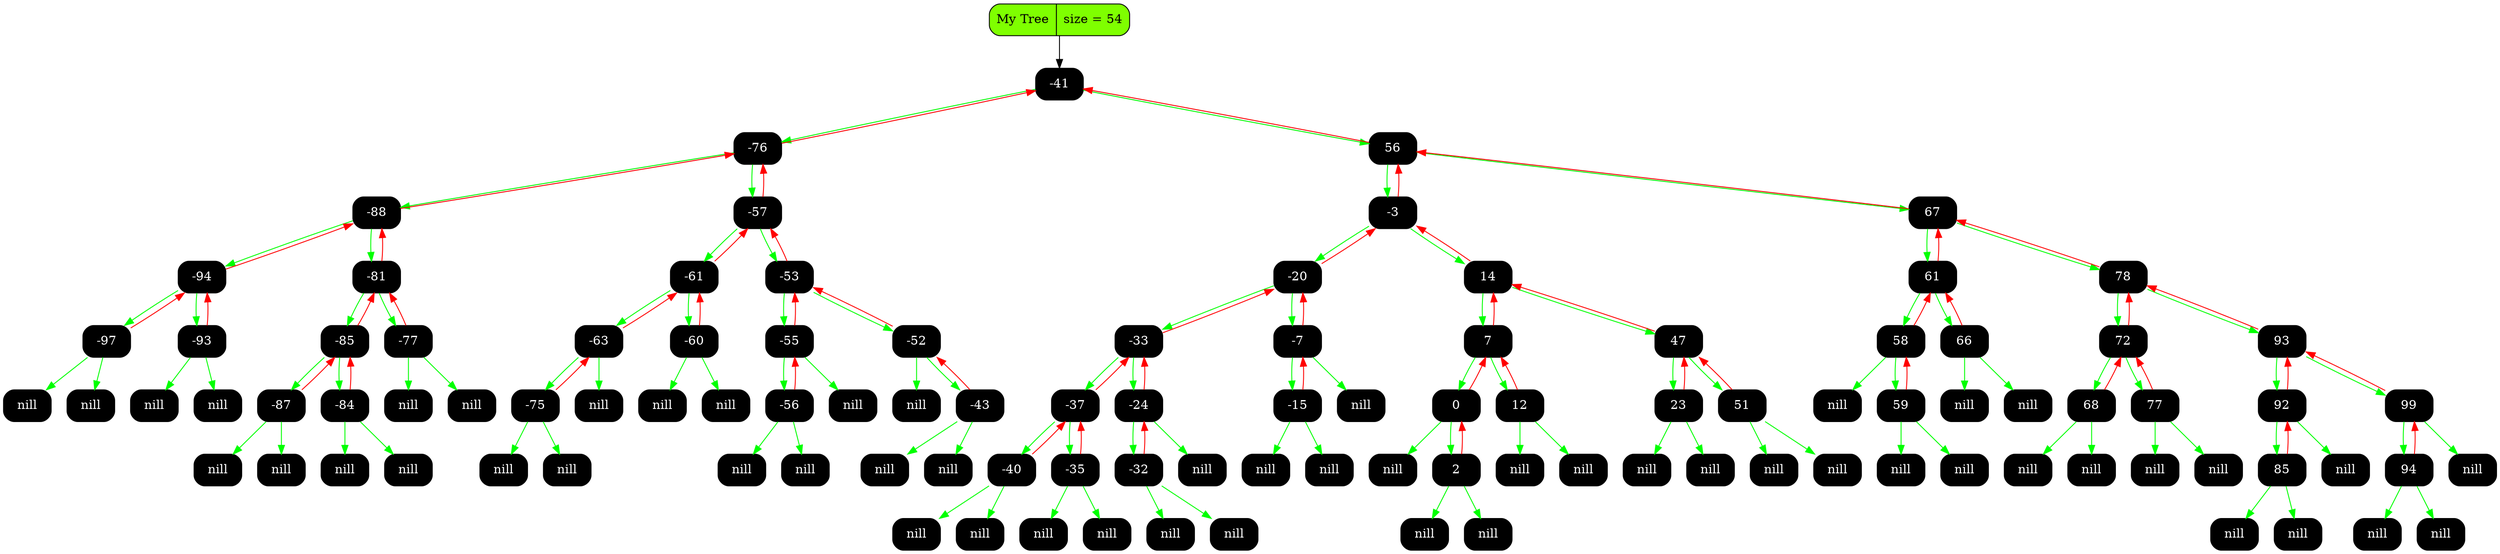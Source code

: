 digraph Tree
{
   rankdir = HR;
   node[fontsize=14];
   edge[color="black",fontcolor="blue",fontsize=12];
   tree[shape = Mrecord, style = filled, fillcolor = "chartreuse1", label = "My Tree | size = 54"];
   "0x604000000150"[shape = Mrecord, style = filled, fontcolor = "white", fillcolor = "black",   label = " <value> -41"];
  "0x604000000150" -> "0x6040000002d0" [color = "green"];
  "0x6040000002d0" -> "0x604000000150" [color = "red"];
  "0x604000000150" -> "0x604000000410" [color = "green"];
  "0x604000000410" -> "0x604000000150" [color = "red"];
   "0x6040000002d0"[shape = Mrecord, style = filled, fontcolor = "white", fillcolor = "black",   label = " <value> -76"];
  "0x6040000002d0" -> "0x604000000490" [color = "green"];
  "0x604000000490" -> "0x6040000002d0" [color = "red"];
  "0x6040000002d0" -> "0x604000000b50" [color = "green"];
  "0x604000000b50" -> "0x6040000002d0" [color = "red"];
   "0x604000000490"[shape = Mrecord, style = filled, fontcolor = "white", fillcolor = "black",   label = " <value> -88"];
  "0x604000000490" -> "0x6040000004d0" [color = "green"];
  "0x6040000004d0" -> "0x604000000490" [color = "red"];
  "0x604000000490" -> "0x604000000810" [color = "green"];
  "0x604000000810" -> "0x604000000490" [color = "red"];
   "0x6040000004d0"[shape = Mrecord, style = filled, fontcolor = "white", fillcolor = "black",   label = " <value> -94"];
  "0x6040000004d0" -> "0x604000000c50" [color = "green"];
  "0x604000000c50" -> "0x6040000004d0" [color = "red"];
  "0x6040000004d0" -> "0x604000000950" [color = "green"];
  "0x604000000950" -> "0x6040000004d0" [color = "red"];
   "0x604000000c50"[shape = Mrecord, style = filled, fontcolor = "white", fillcolor = "black",   label = " <value> -97"];
   "0x604000000c50left"[shape = Mrecord, style = filled, fontcolor = "white", fillcolor = "black",   label = " <value> nill"];
  "0x604000000c50" -> "0x604000000c50left" [color = "green"];
   "0x604000000c50right"[shape = Mrecord, style = filled, fontcolor = "white", fillcolor = "black",   label = " <value> nill"];
  "0x604000000c50" -> "0x604000000c50right" [color = "green"];
   "0x604000000950"[shape = Mrecord, style = filled, fontcolor = "white", fillcolor = "black",   label = " <value> -93"];
   "0x604000000950left"[shape = Mrecord, style = filled, fontcolor = "white", fillcolor = "black",   label = " <value> nill"];
  "0x604000000950" -> "0x604000000950left" [color = "green"];
   "0x604000000950right"[shape = Mrecord, style = filled, fontcolor = "white", fillcolor = "black",   label = " <value> nill"];
  "0x604000000950" -> "0x604000000950right" [color = "green"];
   "0x604000000810"[shape = Mrecord, style = filled, fontcolor = "white", fillcolor = "black",   label = " <value> -81"];
  "0x604000000810" -> "0x604000000350" [color = "green"];
  "0x604000000350" -> "0x604000000810" [color = "red"];
  "0x604000000810" -> "0x604000000650" [color = "green"];
  "0x604000000650" -> "0x604000000810" [color = "red"];
   "0x604000000350"[shape = Mrecord, style = filled, fontcolor = "white", fillcolor = "black",   label = " <value> -85"];
  "0x604000000350" -> "0x604000000c90" [color = "green"];
  "0x604000000c90" -> "0x604000000350" [color = "red"];
  "0x604000000350" -> "0x604000000cd0" [color = "green"];
  "0x604000000cd0" -> "0x604000000350" [color = "red"];
   "0x604000000c90"[shape = Mrecord, style = filled, fontcolor = "white", fillcolor = "black",   label = " <value> -87"];
   "0x604000000c90left"[shape = Mrecord, style = filled, fontcolor = "white", fillcolor = "black",   label = " <value> nill"];
  "0x604000000c90" -> "0x604000000c90left" [color = "green"];
   "0x604000000c90right"[shape = Mrecord, style = filled, fontcolor = "white", fillcolor = "black",   label = " <value> nill"];
  "0x604000000c90" -> "0x604000000c90right" [color = "green"];
   "0x604000000cd0"[shape = Mrecord, style = filled, fontcolor = "white", fillcolor = "black",   label = " <value> -84"];
   "0x604000000cd0left"[shape = Mrecord, style = filled, fontcolor = "white", fillcolor = "black",   label = " <value> nill"];
  "0x604000000cd0" -> "0x604000000cd0left" [color = "green"];
   "0x604000000cd0right"[shape = Mrecord, style = filled, fontcolor = "white", fillcolor = "black",   label = " <value> nill"];
  "0x604000000cd0" -> "0x604000000cd0right" [color = "green"];
   "0x604000000650"[shape = Mrecord, style = filled, fontcolor = "white", fillcolor = "black",   label = " <value> -77"];
   "0x604000000650left"[shape = Mrecord, style = filled, fontcolor = "white", fillcolor = "black",   label = " <value> nill"];
  "0x604000000650" -> "0x604000000650left" [color = "green"];
   "0x604000000650right"[shape = Mrecord, style = filled, fontcolor = "white", fillcolor = "black",   label = " <value> nill"];
  "0x604000000650" -> "0x604000000650right" [color = "green"];
   "0x604000000b50"[shape = Mrecord, style = filled, fontcolor = "white", fillcolor = "black",   label = " <value> -57"];
  "0x604000000b50" -> "0x604000000090" [color = "green"];
  "0x604000000090" -> "0x604000000b50" [color = "red"];
  "0x604000000b50" -> "0x604000000390" [color = "green"];
  "0x604000000390" -> "0x604000000b50" [color = "red"];
   "0x604000000090"[shape = Mrecord, style = filled, fontcolor = "white", fillcolor = "black",   label = " <value> -61"];
  "0x604000000090" -> "0x604000000190" [color = "green"];
  "0x604000000190" -> "0x604000000090" [color = "red"];
  "0x604000000090" -> "0x6040000006d0" [color = "green"];
  "0x6040000006d0" -> "0x604000000090" [color = "red"];
   "0x604000000190"[shape = Mrecord, style = filled, fontcolor = "white", fillcolor = "black",   label = " <value> -63"];
  "0x604000000190" -> "0x6040000005d0" [color = "green"];
  "0x6040000005d0" -> "0x604000000190" [color = "red"];
   "0x604000000190right"[shape = Mrecord, style = filled, fontcolor = "white", fillcolor = "black",   label = " <value> nill"];
  "0x604000000190" -> "0x604000000190right" [color = "green"];
   "0x6040000005d0"[shape = Mrecord, style = filled, fontcolor = "white", fillcolor = "black",   label = " <value> -75"];
   "0x6040000005d0left"[shape = Mrecord, style = filled, fontcolor = "white", fillcolor = "black",   label = " <value> nill"];
  "0x6040000005d0" -> "0x6040000005d0left" [color = "green"];
   "0x6040000005d0right"[shape = Mrecord, style = filled, fontcolor = "white", fillcolor = "black",   label = " <value> nill"];
  "0x6040000005d0" -> "0x6040000005d0right" [color = "green"];
   "0x6040000006d0"[shape = Mrecord, style = filled, fontcolor = "white", fillcolor = "black",   label = " <value> -60"];
   "0x6040000006d0left"[shape = Mrecord, style = filled, fontcolor = "white", fillcolor = "black",   label = " <value> nill"];
  "0x6040000006d0" -> "0x6040000006d0left" [color = "green"];
   "0x6040000006d0right"[shape = Mrecord, style = filled, fontcolor = "white", fillcolor = "black",   label = " <value> nill"];
  "0x6040000006d0" -> "0x6040000006d0right" [color = "green"];
   "0x604000000390"[shape = Mrecord, style = filled, fontcolor = "white", fillcolor = "black",   label = " <value> -53"];
  "0x604000000390" -> "0x604000000290" [color = "green"];
  "0x604000000290" -> "0x604000000390" [color = "red"];
  "0x604000000390" -> "0x604000000550" [color = "green"];
  "0x604000000550" -> "0x604000000390" [color = "red"];
   "0x604000000290"[shape = Mrecord, style = filled, fontcolor = "white", fillcolor = "black",   label = " <value> -55"];
  "0x604000000290" -> "0x604000000d10" [color = "green"];
  "0x604000000d10" -> "0x604000000290" [color = "red"];
   "0x604000000290right"[shape = Mrecord, style = filled, fontcolor = "white", fillcolor = "black",   label = " <value> nill"];
  "0x604000000290" -> "0x604000000290right" [color = "green"];
   "0x604000000d10"[shape = Mrecord, style = filled, fontcolor = "white", fillcolor = "black",   label = " <value> -56"];
   "0x604000000d10left"[shape = Mrecord, style = filled, fontcolor = "white", fillcolor = "black",   label = " <value> nill"];
  "0x604000000d10" -> "0x604000000d10left" [color = "green"];
   "0x604000000d10right"[shape = Mrecord, style = filled, fontcolor = "white", fillcolor = "black",   label = " <value> nill"];
  "0x604000000d10" -> "0x604000000d10right" [color = "green"];
   "0x604000000550"[shape = Mrecord, style = filled, fontcolor = "white", fillcolor = "black",   label = " <value> -52"];
   "0x604000000550left"[shape = Mrecord, style = filled, fontcolor = "white", fillcolor = "black",   label = " <value> nill"];
  "0x604000000550" -> "0x604000000550left" [color = "green"];
  "0x604000000550" -> "0x604000000710" [color = "green"];
  "0x604000000710" -> "0x604000000550" [color = "red"];
   "0x604000000710"[shape = Mrecord, style = filled, fontcolor = "white", fillcolor = "black",   label = " <value> -43"];
   "0x604000000710left"[shape = Mrecord, style = filled, fontcolor = "white", fillcolor = "black",   label = " <value> nill"];
  "0x604000000710" -> "0x604000000710left" [color = "green"];
   "0x604000000710right"[shape = Mrecord, style = filled, fontcolor = "white", fillcolor = "black",   label = " <value> nill"];
  "0x604000000710" -> "0x604000000710right" [color = "green"];
   "0x604000000410"[shape = Mrecord, style = filled, fontcolor = "white", fillcolor = "black",   label = " <value> 56"];
  "0x604000000410" -> "0x6040000009d0" [color = "green"];
  "0x6040000009d0" -> "0x604000000410" [color = "red"];
  "0x604000000410" -> "0x6040000001d0" [color = "green"];
  "0x6040000001d0" -> "0x604000000410" [color = "red"];
   "0x6040000009d0"[shape = Mrecord, style = filled, fontcolor = "white", fillcolor = "black",   label = " <value> -3"];
  "0x6040000009d0" -> "0x604000000310" [color = "green"];
  "0x604000000310" -> "0x6040000009d0" [color = "red"];
  "0x6040000009d0" -> "0x604000000a90" [color = "green"];
  "0x604000000a90" -> "0x6040000009d0" [color = "red"];
   "0x604000000310"[shape = Mrecord, style = filled, fontcolor = "white", fillcolor = "black",   label = " <value> -20"];
  "0x604000000310" -> "0x604000000050" [color = "green"];
  "0x604000000050" -> "0x604000000310" [color = "red"];
  "0x604000000310" -> "0x604000000590" [color = "green"];
  "0x604000000590" -> "0x604000000310" [color = "red"];
   "0x604000000050"[shape = Mrecord, style = filled, fontcolor = "white", fillcolor = "black",   label = " <value> -33"];
  "0x604000000050" -> "0x604000000110" [color = "green"];
  "0x604000000110" -> "0x604000000050" [color = "red"];
  "0x604000000050" -> "0x6040000003d0" [color = "green"];
  "0x6040000003d0" -> "0x604000000050" [color = "red"];
   "0x604000000110"[shape = Mrecord, style = filled, fontcolor = "white", fillcolor = "black",   label = " <value> -37"];
  "0x604000000110" -> "0x604000000c10" [color = "green"];
  "0x604000000c10" -> "0x604000000110" [color = "red"];
  "0x604000000110" -> "0x604000000b10" [color = "green"];
  "0x604000000b10" -> "0x604000000110" [color = "red"];
   "0x604000000c10"[shape = Mrecord, style = filled, fontcolor = "white", fillcolor = "black",   label = " <value> -40"];
   "0x604000000c10left"[shape = Mrecord, style = filled, fontcolor = "white", fillcolor = "black",   label = " <value> nill"];
  "0x604000000c10" -> "0x604000000c10left" [color = "green"];
   "0x604000000c10right"[shape = Mrecord, style = filled, fontcolor = "white", fillcolor = "black",   label = " <value> nill"];
  "0x604000000c10" -> "0x604000000c10right" [color = "green"];
   "0x604000000b10"[shape = Mrecord, style = filled, fontcolor = "white", fillcolor = "black",   label = " <value> -35"];
   "0x604000000b10left"[shape = Mrecord, style = filled, fontcolor = "white", fillcolor = "black",   label = " <value> nill"];
  "0x604000000b10" -> "0x604000000b10left" [color = "green"];
   "0x604000000b10right"[shape = Mrecord, style = filled, fontcolor = "white", fillcolor = "black",   label = " <value> nill"];
  "0x604000000b10" -> "0x604000000b10right" [color = "green"];
   "0x6040000003d0"[shape = Mrecord, style = filled, fontcolor = "white", fillcolor = "black",   label = " <value> -24"];
  "0x6040000003d0" -> "0x604000000d50" [color = "green"];
  "0x604000000d50" -> "0x6040000003d0" [color = "red"];
   "0x6040000003d0right"[shape = Mrecord, style = filled, fontcolor = "white", fillcolor = "black",   label = " <value> nill"];
  "0x6040000003d0" -> "0x6040000003d0right" [color = "green"];
   "0x604000000d50"[shape = Mrecord, style = filled, fontcolor = "white", fillcolor = "black",   label = " <value> -32"];
   "0x604000000d50left"[shape = Mrecord, style = filled, fontcolor = "white", fillcolor = "black",   label = " <value> nill"];
  "0x604000000d50" -> "0x604000000d50left" [color = "green"];
   "0x604000000d50right"[shape = Mrecord, style = filled, fontcolor = "white", fillcolor = "black",   label = " <value> nill"];
  "0x604000000d50" -> "0x604000000d50right" [color = "green"];
   "0x604000000590"[shape = Mrecord, style = filled, fontcolor = "white", fillcolor = "black",   label = " <value> -7"];
  "0x604000000590" -> "0x604000000a10" [color = "green"];
  "0x604000000a10" -> "0x604000000590" [color = "red"];
   "0x604000000590right"[shape = Mrecord, style = filled, fontcolor = "white", fillcolor = "black",   label = " <value> nill"];
  "0x604000000590" -> "0x604000000590right" [color = "green"];
   "0x604000000a10"[shape = Mrecord, style = filled, fontcolor = "white", fillcolor = "black",   label = " <value> -15"];
   "0x604000000a10left"[shape = Mrecord, style = filled, fontcolor = "white", fillcolor = "black",   label = " <value> nill"];
  "0x604000000a10" -> "0x604000000a10left" [color = "green"];
   "0x604000000a10right"[shape = Mrecord, style = filled, fontcolor = "white", fillcolor = "black",   label = " <value> nill"];
  "0x604000000a10" -> "0x604000000a10right" [color = "green"];
   "0x604000000a90"[shape = Mrecord, style = filled, fontcolor = "white", fillcolor = "black",   label = " <value> 14"];
  "0x604000000a90" -> "0x604000000250" [color = "green"];
  "0x604000000250" -> "0x604000000a90" [color = "red"];
  "0x604000000a90" -> "0x604000000b90" [color = "green"];
  "0x604000000b90" -> "0x604000000a90" [color = "red"];
   "0x604000000250"[shape = Mrecord, style = filled, fontcolor = "white", fillcolor = "black",   label = " <value> 7"];
  "0x604000000250" -> "0x604000000910" [color = "green"];
  "0x604000000910" -> "0x604000000250" [color = "red"];
  "0x604000000250" -> "0x604000000690" [color = "green"];
  "0x604000000690" -> "0x604000000250" [color = "red"];
   "0x604000000910"[shape = Mrecord, style = filled, fontcolor = "white", fillcolor = "black",   label = " <value> 0"];
   "0x604000000910left"[shape = Mrecord, style = filled, fontcolor = "white", fillcolor = "black",   label = " <value> nill"];
  "0x604000000910" -> "0x604000000910left" [color = "green"];
  "0x604000000910" -> "0x604000000d90" [color = "green"];
  "0x604000000d90" -> "0x604000000910" [color = "red"];
   "0x604000000d90"[shape = Mrecord, style = filled, fontcolor = "white", fillcolor = "black",   label = " <value> 2"];
   "0x604000000d90left"[shape = Mrecord, style = filled, fontcolor = "white", fillcolor = "black",   label = " <value> nill"];
  "0x604000000d90" -> "0x604000000d90left" [color = "green"];
   "0x604000000d90right"[shape = Mrecord, style = filled, fontcolor = "white", fillcolor = "black",   label = " <value> nill"];
  "0x604000000d90" -> "0x604000000d90right" [color = "green"];
   "0x604000000690"[shape = Mrecord, style = filled, fontcolor = "white", fillcolor = "black",   label = " <value> 12"];
   "0x604000000690left"[shape = Mrecord, style = filled, fontcolor = "white", fillcolor = "black",   label = " <value> nill"];
  "0x604000000690" -> "0x604000000690left" [color = "green"];
   "0x604000000690right"[shape = Mrecord, style = filled, fontcolor = "white", fillcolor = "black",   label = " <value> nill"];
  "0x604000000690" -> "0x604000000690right" [color = "green"];
   "0x604000000b90"[shape = Mrecord, style = filled, fontcolor = "white", fillcolor = "black",   label = " <value> 47"];
  "0x604000000b90" -> "0x604000000ad0" [color = "green"];
  "0x604000000ad0" -> "0x604000000b90" [color = "red"];
  "0x604000000b90" -> "0x604000000750" [color = "green"];
  "0x604000000750" -> "0x604000000b90" [color = "red"];
   "0x604000000ad0"[shape = Mrecord, style = filled, fontcolor = "white", fillcolor = "black",   label = " <value> 23"];
   "0x604000000ad0left"[shape = Mrecord, style = filled, fontcolor = "white", fillcolor = "black",   label = " <value> nill"];
  "0x604000000ad0" -> "0x604000000ad0left" [color = "green"];
   "0x604000000ad0right"[shape = Mrecord, style = filled, fontcolor = "white", fillcolor = "black",   label = " <value> nill"];
  "0x604000000ad0" -> "0x604000000ad0right" [color = "green"];
   "0x604000000750"[shape = Mrecord, style = filled, fontcolor = "white", fillcolor = "black",   label = " <value> 51"];
   "0x604000000750left"[shape = Mrecord, style = filled, fontcolor = "white", fillcolor = "black",   label = " <value> nill"];
  "0x604000000750" -> "0x604000000750left" [color = "green"];
   "0x604000000750right"[shape = Mrecord, style = filled, fontcolor = "white", fillcolor = "black",   label = " <value> nill"];
  "0x604000000750" -> "0x604000000750right" [color = "green"];
   "0x6040000001d0"[shape = Mrecord, style = filled, fontcolor = "white", fillcolor = "black",   label = " <value> 67"];
  "0x6040000001d0" -> "0x604000000450" [color = "green"];
  "0x604000000450" -> "0x6040000001d0" [color = "red"];
  "0x6040000001d0" -> "0x6040000000d0" [color = "green"];
  "0x6040000000d0" -> "0x6040000001d0" [color = "red"];
   "0x604000000450"[shape = Mrecord, style = filled, fontcolor = "white", fillcolor = "black",   label = " <value> 61"];
  "0x604000000450" -> "0x604000000510" [color = "green"];
  "0x604000000510" -> "0x604000000450" [color = "red"];
  "0x604000000450" -> "0x604000000610" [color = "green"];
  "0x604000000610" -> "0x604000000450" [color = "red"];
   "0x604000000510"[shape = Mrecord, style = filled, fontcolor = "white", fillcolor = "black",   label = " <value> 58"];
   "0x604000000510left"[shape = Mrecord, style = filled, fontcolor = "white", fillcolor = "black",   label = " <value> nill"];
  "0x604000000510" -> "0x604000000510left" [color = "green"];
  "0x604000000510" -> "0x6040000007d0" [color = "green"];
  "0x6040000007d0" -> "0x604000000510" [color = "red"];
   "0x6040000007d0"[shape = Mrecord, style = filled, fontcolor = "white", fillcolor = "black",   label = " <value> 59"];
   "0x6040000007d0left"[shape = Mrecord, style = filled, fontcolor = "white", fillcolor = "black",   label = " <value> nill"];
  "0x6040000007d0" -> "0x6040000007d0left" [color = "green"];
   "0x6040000007d0right"[shape = Mrecord, style = filled, fontcolor = "white", fillcolor = "black",   label = " <value> nill"];
  "0x6040000007d0" -> "0x6040000007d0right" [color = "green"];
   "0x604000000610"[shape = Mrecord, style = filled, fontcolor = "white", fillcolor = "black",   label = " <value> 66"];
   "0x604000000610left"[shape = Mrecord, style = filled, fontcolor = "white", fillcolor = "black",   label = " <value> nill"];
  "0x604000000610" -> "0x604000000610left" [color = "green"];
   "0x604000000610right"[shape = Mrecord, style = filled, fontcolor = "white", fillcolor = "black",   label = " <value> nill"];
  "0x604000000610" -> "0x604000000610right" [color = "green"];
   "0x6040000000d0"[shape = Mrecord, style = filled, fontcolor = "white", fillcolor = "black",   label = " <value> 78"];
  "0x6040000000d0" -> "0x6040000008d0" [color = "green"];
  "0x6040000008d0" -> "0x6040000000d0" [color = "red"];
  "0x6040000000d0" -> "0x604000000210" [color = "green"];
  "0x604000000210" -> "0x6040000000d0" [color = "red"];
   "0x6040000008d0"[shape = Mrecord, style = filled, fontcolor = "white", fillcolor = "black",   label = " <value> 72"];
  "0x6040000008d0" -> "0x604000000790" [color = "green"];
  "0x604000000790" -> "0x6040000008d0" [color = "red"];
  "0x6040000008d0" -> "0x604000000850" [color = "green"];
  "0x604000000850" -> "0x6040000008d0" [color = "red"];
   "0x604000000790"[shape = Mrecord, style = filled, fontcolor = "white", fillcolor = "black",   label = " <value> 68"];
   "0x604000000790left"[shape = Mrecord, style = filled, fontcolor = "white", fillcolor = "black",   label = " <value> nill"];
  "0x604000000790" -> "0x604000000790left" [color = "green"];
   "0x604000000790right"[shape = Mrecord, style = filled, fontcolor = "white", fillcolor = "black",   label = " <value> nill"];
  "0x604000000790" -> "0x604000000790right" [color = "green"];
   "0x604000000850"[shape = Mrecord, style = filled, fontcolor = "white", fillcolor = "black",   label = " <value> 77"];
   "0x604000000850left"[shape = Mrecord, style = filled, fontcolor = "white", fillcolor = "black",   label = " <value> nill"];
  "0x604000000850" -> "0x604000000850left" [color = "green"];
   "0x604000000850right"[shape = Mrecord, style = filled, fontcolor = "white", fillcolor = "black",   label = " <value> nill"];
  "0x604000000850" -> "0x604000000850right" [color = "green"];
   "0x604000000210"[shape = Mrecord, style = filled, fontcolor = "white", fillcolor = "black",   label = " <value> 93"];
  "0x604000000210" -> "0x604000000890" [color = "green"];
  "0x604000000890" -> "0x604000000210" [color = "red"];
  "0x604000000210" -> "0x604000000990" [color = "green"];
  "0x604000000990" -> "0x604000000210" [color = "red"];
   "0x604000000890"[shape = Mrecord, style = filled, fontcolor = "white", fillcolor = "black",   label = " <value> 92"];
  "0x604000000890" -> "0x604000000bd0" [color = "green"];
  "0x604000000bd0" -> "0x604000000890" [color = "red"];
   "0x604000000890right"[shape = Mrecord, style = filled, fontcolor = "white", fillcolor = "black",   label = " <value> nill"];
  "0x604000000890" -> "0x604000000890right" [color = "green"];
   "0x604000000bd0"[shape = Mrecord, style = filled, fontcolor = "white", fillcolor = "black",   label = " <value> 85"];
   "0x604000000bd0left"[shape = Mrecord, style = filled, fontcolor = "white", fillcolor = "black",   label = " <value> nill"];
  "0x604000000bd0" -> "0x604000000bd0left" [color = "green"];
   "0x604000000bd0right"[shape = Mrecord, style = filled, fontcolor = "white", fillcolor = "black",   label = " <value> nill"];
  "0x604000000bd0" -> "0x604000000bd0right" [color = "green"];
   "0x604000000990"[shape = Mrecord, style = filled, fontcolor = "white", fillcolor = "black",   label = " <value> 99"];
  "0x604000000990" -> "0x604000000a50" [color = "green"];
  "0x604000000a50" -> "0x604000000990" [color = "red"];
   "0x604000000990right"[shape = Mrecord, style = filled, fontcolor = "white", fillcolor = "black",   label = " <value> nill"];
  "0x604000000990" -> "0x604000000990right" [color = "green"];
   "0x604000000a50"[shape = Mrecord, style = filled, fontcolor = "white", fillcolor = "black",   label = " <value> 94"];
   "0x604000000a50left"[shape = Mrecord, style = filled, fontcolor = "white", fillcolor = "black",   label = " <value> nill"];
  "0x604000000a50" -> "0x604000000a50left" [color = "green"];
   "0x604000000a50right"[shape = Mrecord, style = filled, fontcolor = "white", fillcolor = "black",   label = " <value> nill"];
  "0x604000000a50" -> "0x604000000a50right" [color = "green"];
   tree -> "0x604000000150" [color = "gray0"];
}